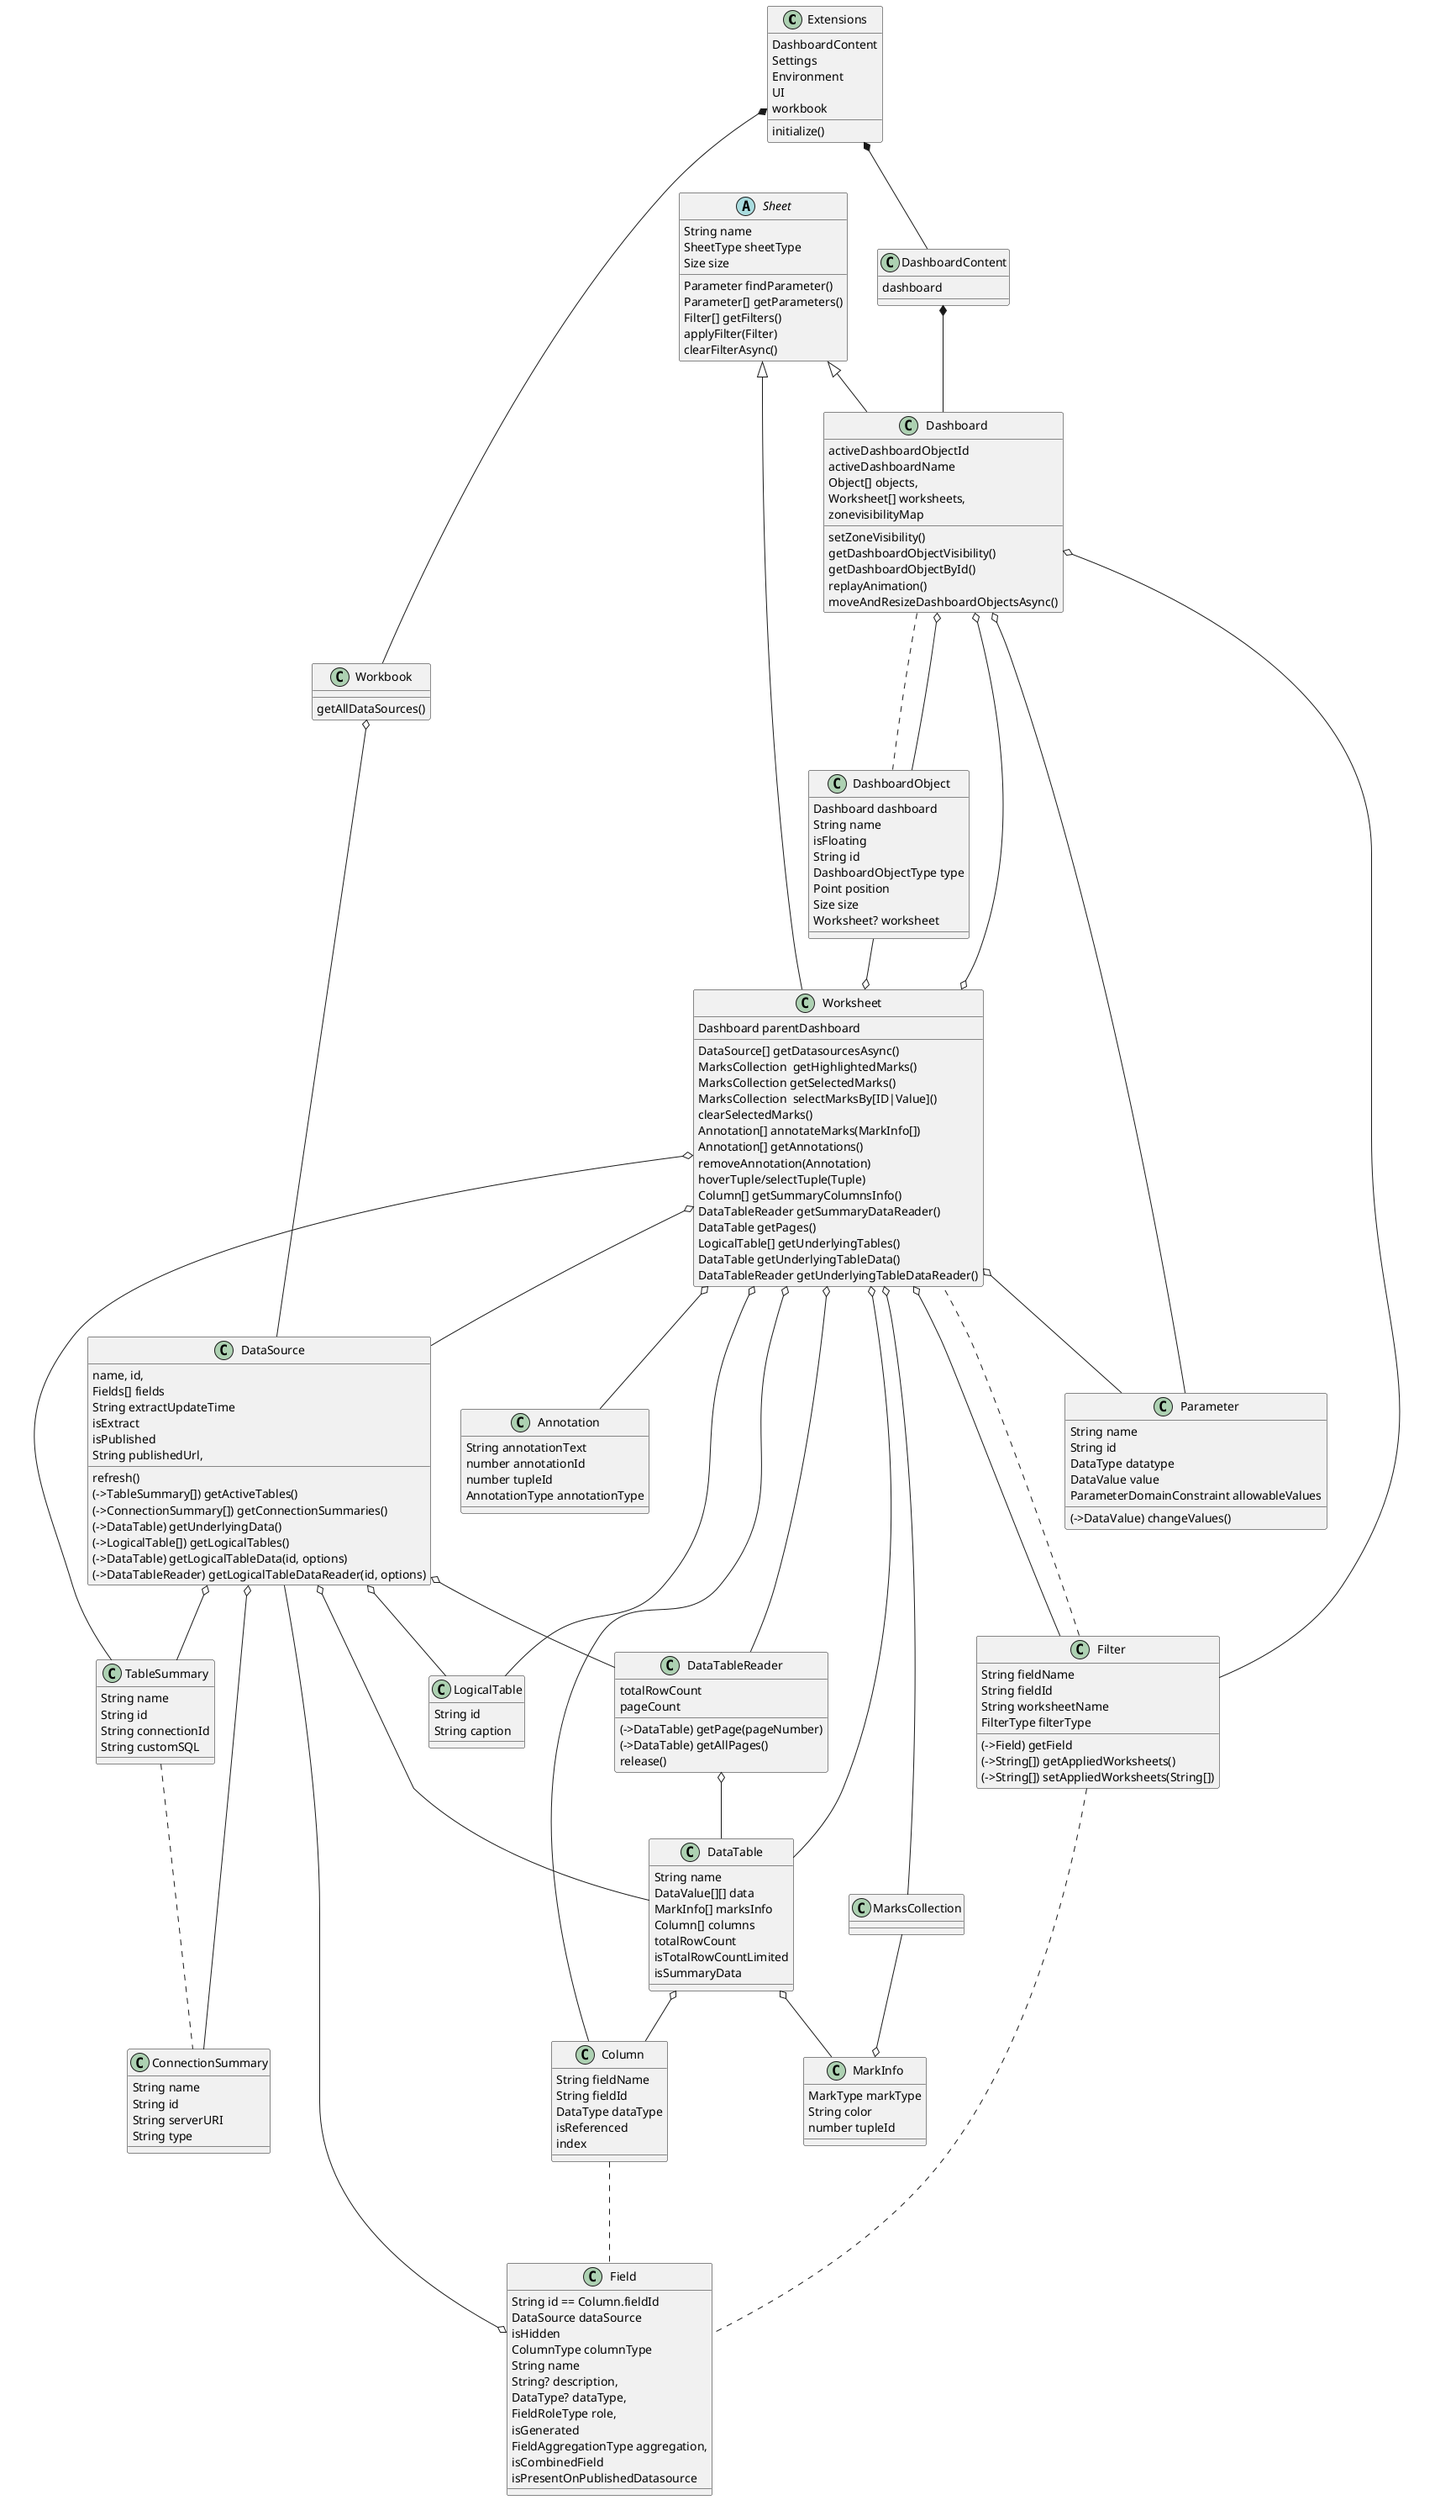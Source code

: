 @startuml
class Extensions {
initialize()
DashboardContent
Settings
Environment
UI
workbook
}

Extensions *-- DashboardContent 
Extensions *-- Workbook

class DashboardContent { 
dashboard 
}

Dashboard ... DashboardObject
abstract DashboardObject {
Dashboard dashboard
String name
isFloating
String id
DashboardObjectType type
Point position
Size size
Worksheet? worksheet
}

class Dashboard extends Sheet {
activeDashboardObjectId
activeDashboardName
Object[] objects,
Worksheet[] worksheets, 
zonevisibilityMap
setZoneVisibility()
getDashboardObjectVisibility()
getDashboardObjectById()
replayAnimation()
moveAndResizeDashboardObjectsAsync()
}

class Workbook {
getAllDataSources()
}

Workbook o-- DataSource
Worksheet o-- DataSource
DashboardContent *-- Dashboard
Dashboard o-- DashboardObject
Dashboard o--o Worksheet
DashboardObject --o Worksheet

abstract Sheet {
String name
SheetType sheetType
Size size
Parameter findParameter()
Parameter[] getParameters()
Filter[] getFilters()
applyFilter(Filter)
clearFilterAsync()
}

Dashboard o-- Filter
Dashboard o-- Parameter


class DashboardObject

class Workbook

class Worksheet extends Sheet {
Dashboard parentDashboard
DataSource[] getDatasourcesAsync()
MarksCollection  getHighlightedMarks()
MarksCollection getSelectedMarks()
MarksCollection  selectMarksBy[ID|Value]()
clearSelectedMarks()
Annotation[] annotateMarks(MarkInfo[])
Annotation[] getAnnotations()
removeAnnotation(Annotation)
hoverTuple/selectTuple(Tuple)
Column[] getSummaryColumnsInfo()
DataTableReader getSummaryDataReader()
DataTable getPages()
LogicalTable[] getUnderlyingTables()
DataTable getUnderlyingTableData()
DataTableReader getUnderlyingTableDataReader()
}


Worksheet o-- Column
Worksheet o-- MarksCollection 
Worksheet o-- Annotation
Worksheet o-- Filter
Worksheet o-- Parameter
Worksheet o-- TableSummary
Worksheet o-- LogicalTable
Worksheet o-- DataTable
Worksheet o-- DataTableReader

MarksCollection --o MarkInfo

class DataSource {
name, id, 
Fields[] fields
String extractUpdateTime
isExtract
isPublished
String publishedUrl,
refresh()
(->TableSummary[]) getActiveTables()
(->ConnectionSummary[]) getConnectionSummaries()
(->DataTable) getUnderlyingData()
(->LogicalTable[]) getLogicalTables()
(->DataTable) getLogicalTableData(id, options)
(->DataTableReader) getLogicalTableDataReader(id, options)
}

DataSource o-- TableSummary
DataSource o-- ConnectionSummary
DataSource o-- LogicalTable
DataSource o-- DataTable
DataSource o-- DataTableReader


class ConnectionSummary {
String name
String id
String serverURI
String type
}

class TableSummary {
String name
String id
String connectionId
String customSQL
}

TableSummary ... ConnectionSummary

class LogicalTable {
String id
String caption 
}

class Column {
String fieldName
String fieldId
DataType dataType
isReferenced
index
}

Column ... Field

class Field {
String id == Column.fieldId
DataSource dataSource
isHidden
ColumnType columnType
String name
String? description,
DataType? dataType,
FieldRoleType role,
isGenerated
FieldAggregationType aggregation,
isCombinedField
isPresentOnPublishedDatasource
}


Field o-- DataSource

class DataTable {
String name
DataValue[][] data
MarkInfo[] marksInfo
Column[] columns
totalRowCount
isTotalRowCountLimited
isSummaryData
}

DataTable o-- Column
DataTable o-- MarkInfo

class DataTableReader {
totalRowCount
pageCount
(->DataTable) getPage(pageNumber)
(->DataTable) getAllPages()
release()
}

class Parameter {
String name
String id
DataType datatype
DataValue value
ParameterDomainConstraint allowableValues
(->DataValue) changeValues()
}

class Filter {
String fieldName
String fieldId
String worksheetName
FilterType filterType
(->Field) getField
(->String[]) getAppliedWorksheets()
(->String[]) setAppliedWorksheets(String[])
}

Filter ... Field
Filter ... Worksheet

class Annotation {
String annotationText
number annotationId
number tupleId
AnnotationType annotationType
}

class MarkInfo {
MarkType markType
String color
number tupleId
}


DataTableReader o-- DataTable
@enduml
